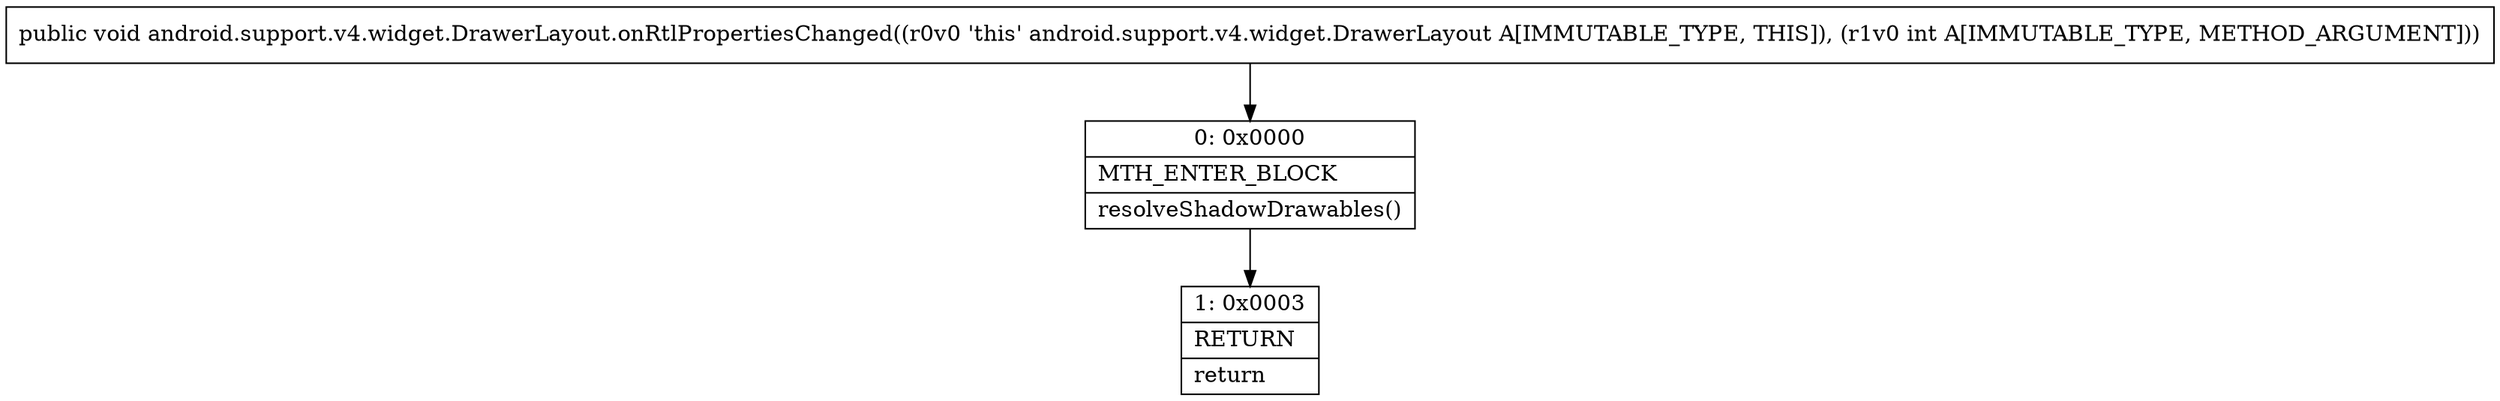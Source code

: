 digraph "CFG forandroid.support.v4.widget.DrawerLayout.onRtlPropertiesChanged(I)V" {
Node_0 [shape=record,label="{0\:\ 0x0000|MTH_ENTER_BLOCK\l|resolveShadowDrawables()\l}"];
Node_1 [shape=record,label="{1\:\ 0x0003|RETURN\l|return\l}"];
MethodNode[shape=record,label="{public void android.support.v4.widget.DrawerLayout.onRtlPropertiesChanged((r0v0 'this' android.support.v4.widget.DrawerLayout A[IMMUTABLE_TYPE, THIS]), (r1v0 int A[IMMUTABLE_TYPE, METHOD_ARGUMENT])) }"];
MethodNode -> Node_0;
Node_0 -> Node_1;
}

